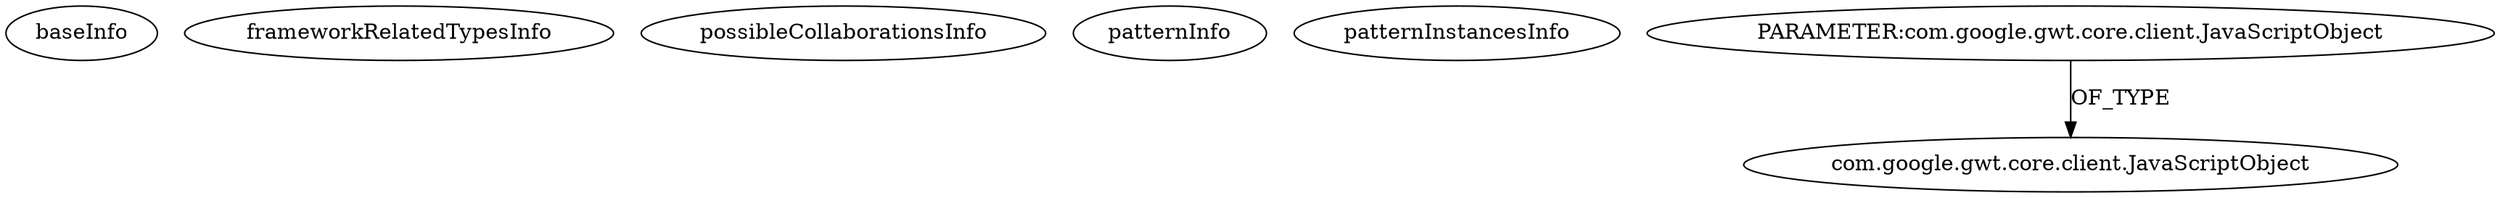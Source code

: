digraph {
baseInfo[graphId=6,category="pattern",isAnonymous=false,possibleRelation=false]
frameworkRelatedTypesInfo[]
possibleCollaborationsInfo[]
patternInfo[frequency=3.0,patternRootClient=null]
patternInstancesInfo[0="brychcy-gwt-jquery~/brychcy-gwt-jquery/gwt-jquery-master/src/com/xedge/jquery/client/Deferred.java~Deferred~924",1="brychcy-gwt-jquery~/brychcy-gwt-jquery/gwt-jquery-master/src/com/xedge/jquery/client/JQuery.java~JQuery~923",2="pandurangpatil-gwt-youtube~/pandurangpatil-gwt-youtube/gwt-youtube-master/gwt-youtube-player/src/main/java/open/pandurang/gwt/youtube/client/YouTubePlayer.java~YouTubePlayer~4258"]
1[label="com.google.gwt.core.client.JavaScriptObject",vertexType="FRAMEWORK_CLASS_TYPE",isFrameworkType=false]
198[label="PARAMETER:com.google.gwt.core.client.JavaScriptObject",vertexType="PARAMETER_DECLARATION",isFrameworkType=false]
198->1[label="OF_TYPE"]
}
